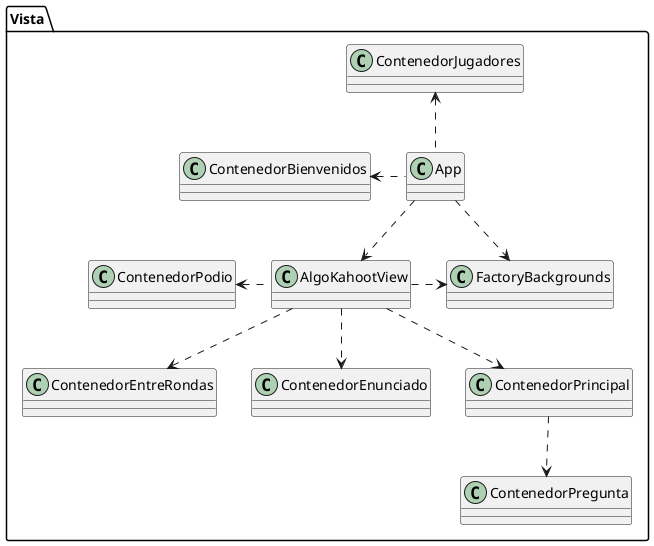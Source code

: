 @startuml
skinparam classAttributeIconSize 0

package Vista {
    class AlgoKahootView
    class App
    class ContenedorBienvenidos
    class ContenedorEntreRondas
    class ContenedorEnunciado
    class ContenedorJugadores
    class ContenedorPodio
    class ContenedorPregunta
    class ContenedorPrincipal
    class FactoryBackgrounds
}

'Ordenamiento De Cuadrados

'Herencia --|> cumple la relación 'es un'

'Asociacion --> un objeto guarda a otro

'Agregacion --o un objeto esta compuesto por otro pero no lo necesita para vivir

'Composicion --* un objeto es dueño de otro

'Dependencia ..> un objeto utiliza a otro porque lo recibe/devuelve
AlgoKahootView .left.> ContenedorPodio
AlgoKahootView ..> ContenedorEntreRondas
AlgoKahootView ..> ContenedorEnunciado
AlgoKahootView ..> ContenedorPrincipal
AlgoKahootView .right.> FactoryBackgrounds
App .up.> ContenedorJugadores
App ..> FactoryBackgrounds
App .left.> ContenedorBienvenidos
App ..> AlgoKahootView
ContenedorPrincipal ..> ContenedorPregunta

'Interfaces ..|> colección de declaraciones de métodos sin implemetnar

@enduml
